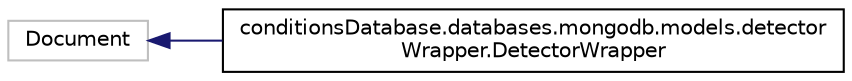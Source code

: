 digraph "Graphical Class Hierarchy"
{
 // LATEX_PDF_SIZE
  edge [fontname="Helvetica",fontsize="10",labelfontname="Helvetica",labelfontsize="10"];
  node [fontname="Helvetica",fontsize="10",shape=record];
  rankdir="LR";
  Node374 [label="Document",height=0.2,width=0.4,color="grey75", fillcolor="white", style="filled",tooltip=" "];
  Node374 -> Node0 [dir="back",color="midnightblue",fontsize="10",style="solid",fontname="Helvetica"];
  Node0 [label="conditionsDatabase.databases.mongodb.models.detector\lWrapper.DetectorWrapper",height=0.2,width=0.4,color="black", fillcolor="white", style="filled",URL="$classconditionsDatabase_1_1databases_1_1mongodb_1_1models_1_1detectorWrapper_1_1DetectorWrapper.html",tooltip=" "];
}
